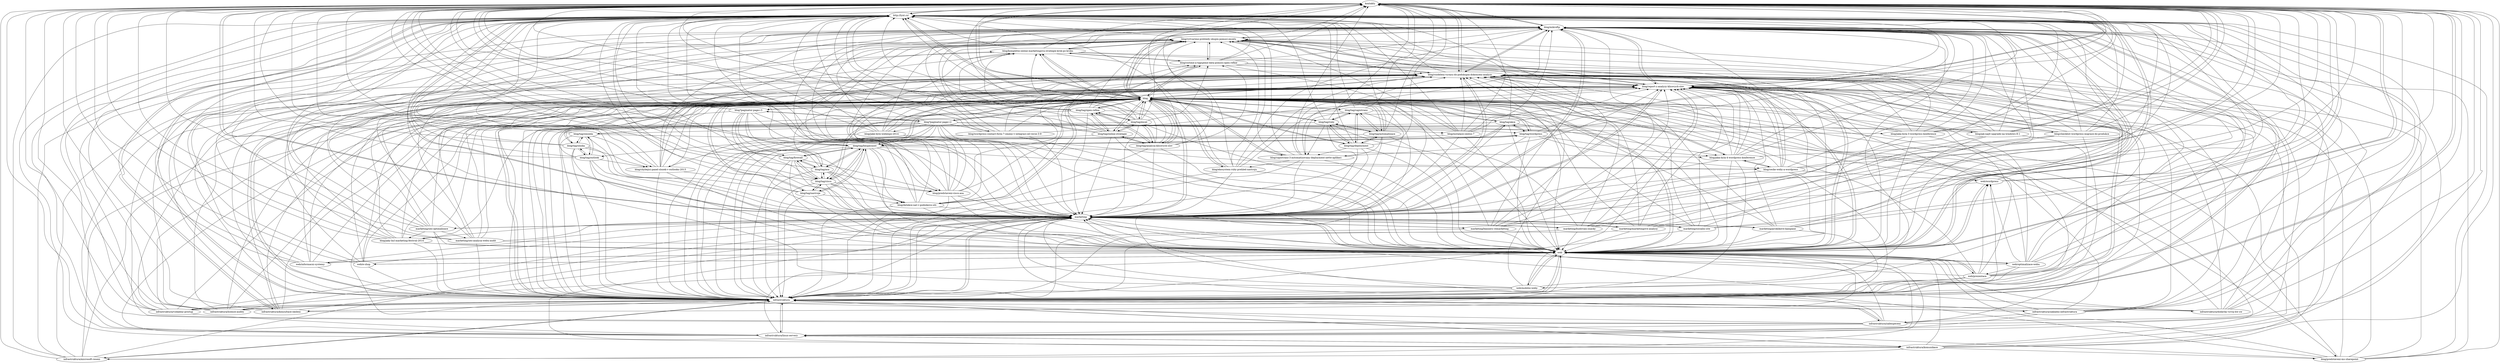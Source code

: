 digraph G
{
  "kontakty" -> "http://lynt.cz/";
  "infrastruktura" -> "http://lynt.cz/";
  "web" -> "http://lynt.cz/";
  "marketing" -> "http://lynt.cz/";
  "blog" -> "http://lynt.cz/";
  "infrastruktura/konzultace-skoleni" -> "http://lynt.cz/";
  "blog/mikroftp" -> "http://lynt.cz/";
  "blog/report-z-analyzy-klicovych-slov" -> "http://lynt.cz/";
  "infrastruktura/linux-servery" -> "http://lynt.cz/";
  "infrastruktura/licence-audity" -> "http://lynt.cz/";
  "infrastruktura/zakladni-infrastruktura" -> "http://lynt.cz/";
  "infrastruktura/komunikace" -> "http://lynt.cz/";
  "infrastruktura/zabezpeceni" -> "http://lynt.cz/";
  "infrastruktura/dodavky-vyvoj-hw-sw" -> "http://lynt.cz/";
  "blog/rozdeleni-vyrazu-do-podskupin-dokonceni-analyzy" -> "http://lynt.cz/";
  "infrastruktura/microsoft-reseni" -> "http://lynt.cz/";
  "web/e-shop" -> "http://lynt.cz/";
  "web/mobilni-weby" -> "http://lynt.cz/";
  "marketing/seo-optimalizace" -> "http://lynt.cz/";
  "blog/tag/capistrano" -> "http://lynt.cz/";
  "blog/tag/open-refine" -> "http://lynt.cz/";
  "infrastruktura/vzdaleny-pristup" -> "http://lynt.cz/";
  "blog/cistime-a-tagujeme-data-pomoci-open-refine" -> "http://lynt.cz/";
  "blog/capistrano-3-automatizovany-deployment-nette-aplikaci" -> "http://lynt.cz/";
  "blog/kompletni-online-marketingova-strategie-krok-po-kroku" -> "http://lynt.cz/";
  "blog?paginator-page=3" -> "http://lynt.cz/";
  "blog/tag/bezpecnost" -> "http://lynt.cz/";
  "marketing/budovani-znacky" -> "http://lynt.cz/";
  "blog/tag/nastroje" -> "http://lynt.cz/";
  "blog/tag/deployment" -> "http://lynt.cz/";
  "web/wordpress" -> "http://lynt.cz/";
  "blog/tag/wordpress" -> "http://lynt.cz/";
  "blog/tag/analyza-klicovych-slov" -> "http://lynt.cz/";
  "marketing/bannery-remarketing" -> "http://lynt.cz/";
  "blog/detekce-nat-v-podnikove-siti" -> "http://lynt.cz/";
  "marketing/proklikove-kampane" -> "http://lynt.cz/";
  "web/informacni-systemy" -> "http://lynt.cz/";
  "blog/tag/automatizace" -> "http://lynt.cz/";
  "blog/ekosystem-ruby-prehled-nastroju" -> "http://lynt.cz/";
  "blog/tag/online-strategie" -> "http://lynt.cz/";
  "blog/vytvarime-prehledy-skupin-pomoci-excelu" -> "http://lynt.cz/";
  "web/optimalizace-webu" -> "http://lynt.cz/";
  "blog/tag/excel" -> "http://lynt.cz/";
  "marketing/socialni-site" -> "http://lynt.cz/";
  "blog/jaka-byla-4-wordpress-konference" -> "http://lynt.cz/";
  "blog/tag/cisco" -> "http://lynt.cz/";
  "blog/tag/asa" -> "http://lynt.cz/";
  "marketing/marketingove-analyzy" -> "http://lynt.cz/";
  "blog/jaky-byl-marketing-festival-2014" -> "http://lynt.cz/";
  "blog/tag/ruby" -> "http://lynt.cz/";
  "blog/predstaveni-cisco-asa" -> "http://lynt.cz/";
  "blog/predstaveni-ms-sharepoint" -> "http://lynt.cz/";
  "blog/tag/firewall" -> "http://lynt.cz/";
  "web/prezentace" -> "http://lynt.cz/";
  "marketing/seo-analyza-webu-audit" -> "http://lynt.cz/";
  "blog/ceske-weby-a-wordpress" -> "http://lynt.cz/";
  "blog?paginator-page=2" -> "http://lynt.cz/";
  "blog/tag/akce" -> "http://lynt.cz/";
  "blog/instalace-centos-7" -> "http://lynt.cz/";
  "blog/tag/outlook" -> "http://lynt.cz/";
  "blog/tag/slozka" -> "http://lynt.cz/";
  "blog/jaka-byla-3-wordpress-konference" -> "http://lynt.cz/";
  "blog/jake-bylo-webexpo-2014" -> "http://lynt.cz/";
  "blog/jak-najit-upgrade-na-windows-8-1" -> "http://lynt.cz/";
  "blog/wordpress-contact-form-7-zmeny-v-integraci-od-verze-3-9" -> "http://lynt.cz/";
  "blog/checklist-wordpress-migrace-do-produkce" -> "http://lynt.cz/";
  "blog/chybejici-panel-slozek-v-outlooku-2013" -> "http://lynt.cz/";
  "blog/tag/zmizela" -> "http://lynt.cz/";
  "http://lynt.cz/" -> "kontakty";
  "infrastruktura" -> "kontakty";
  "web" -> "kontakty";
  "marketing" -> "kontakty";
  "blog" -> "kontakty";
  "infrastruktura/konzultace-skoleni" -> "kontakty";
  "blog/mikroftp" -> "kontakty";
  "blog/report-z-analyzy-klicovych-slov" -> "kontakty";
  "infrastruktura/linux-servery" -> "kontakty";
  "infrastruktura/licence-audity" -> "kontakty";
  "infrastruktura/zakladni-infrastruktura" -> "kontakty";
  "infrastruktura/komunikace" -> "kontakty";
  "infrastruktura/zabezpeceni" -> "kontakty";
  "infrastruktura/dodavky-vyvoj-hw-sw" -> "kontakty";
  "blog/rozdeleni-vyrazu-do-podskupin-dokonceni-analyzy" -> "kontakty";
  "infrastruktura/microsoft-reseni" -> "kontakty";
  "web/e-shop" -> "kontakty";
  "web/mobilni-weby" -> "kontakty";
  "marketing/seo-optimalizace" -> "kontakty";
  "blog/tag/capistrano" -> "kontakty";
  "blog/tag/open-refine" -> "kontakty";
  "infrastruktura/vzdaleny-pristup" -> "kontakty";
  "blog/cistime-a-tagujeme-data-pomoci-open-refine" -> "kontakty";
  "blog/capistrano-3-automatizovany-deployment-nette-aplikaci" -> "kontakty";
  "blog/kompletni-online-marketingova-strategie-krok-po-kroku" -> "kontakty";
  "blog?paginator-page=3" -> "kontakty";
  "blog/tag/bezpecnost" -> "kontakty";
  "marketing/budovani-znacky" -> "kontakty";
  "blog/tag/nastroje" -> "kontakty";
  "blog/tag/deployment" -> "kontakty";
  "web/wordpress" -> "kontakty";
  "blog/tag/wordpress" -> "kontakty";
  "blog/tag/analyza-klicovych-slov" -> "kontakty";
  "marketing/bannery-remarketing" -> "kontakty";
  "blog/detekce-nat-v-podnikove-siti" -> "kontakty";
  "marketing/proklikove-kampane" -> "kontakty";
  "web/informacni-systemy" -> "kontakty";
  "blog/tag/automatizace" -> "kontakty";
  "blog/ekosystem-ruby-prehled-nastroju" -> "kontakty";
  "blog/tag/online-strategie" -> "kontakty";
  "blog/vytvarime-prehledy-skupin-pomoci-excelu" -> "kontakty";
  "web/optimalizace-webu" -> "kontakty";
  "blog/tag/excel" -> "kontakty";
  "marketing/socialni-site" -> "kontakty";
  "blog/jaka-byla-4-wordpress-konference" -> "kontakty";
  "blog/tag/cisco" -> "kontakty";
  "blog/tag/asa" -> "kontakty";
  "marketing/marketingove-analyzy" -> "kontakty";
  "blog/jaky-byl-marketing-festival-2014" -> "kontakty";
  "blog/tag/ruby" -> "kontakty";
  "blog/predstaveni-cisco-asa" -> "kontakty";
  "blog/predstaveni-ms-sharepoint" -> "kontakty";
  "blog/tag/firewall" -> "kontakty";
  "web/prezentace" -> "kontakty";
  "marketing/seo-analyza-webu-audit" -> "kontakty";
  "blog/ceske-weby-a-wordpress" -> "kontakty";
  "blog?paginator-page=2" -> "kontakty";
  "blog/tag/akce" -> "kontakty";
  "blog/instalace-centos-7" -> "kontakty";
  "blog/tag/outlook" -> "kontakty";
  "blog/tag/slozka" -> "kontakty";
  "blog/jaka-byla-3-wordpress-konference" -> "kontakty";
  "blog/jake-bylo-webexpo-2014" -> "kontakty";
  "blog/jak-najit-upgrade-na-windows-8-1" -> "kontakty";
  "blog/wordpress-contact-form-7-zmeny-v-integraci-od-verze-3-9" -> "kontakty";
  "blog/checklist-wordpress-migrace-do-produkce" -> "kontakty";
  "blog/chybejici-panel-slozek-v-outlooku-2013" -> "kontakty";
  "blog/tag/zmizela" -> "kontakty";
  "http://lynt.cz/" -> "infrastruktura";
  "kontakty" -> "infrastruktura";
  "web" -> "infrastruktura";
  "marketing" -> "infrastruktura";
  "blog" -> "infrastruktura";
  "infrastruktura/konzultace-skoleni" -> "infrastruktura";
  "blog/mikroftp" -> "infrastruktura";
  "blog/report-z-analyzy-klicovych-slov" -> "infrastruktura";
  "infrastruktura/linux-servery" -> "infrastruktura";
  "infrastruktura/licence-audity" -> "infrastruktura";
  "infrastruktura/zakladni-infrastruktura" -> "infrastruktura";
  "infrastruktura/komunikace" -> "infrastruktura";
  "infrastruktura/zabezpeceni" -> "infrastruktura";
  "infrastruktura/dodavky-vyvoj-hw-sw" -> "infrastruktura";
  "blog/rozdeleni-vyrazu-do-podskupin-dokonceni-analyzy" -> "infrastruktura";
  "infrastruktura/microsoft-reseni" -> "infrastruktura";
  "web/e-shop" -> "infrastruktura";
  "web/mobilni-weby" -> "infrastruktura";
  "marketing/seo-optimalizace" -> "infrastruktura";
  "blog/tag/capistrano" -> "infrastruktura";
  "blog/tag/open-refine" -> "infrastruktura";
  "infrastruktura/vzdaleny-pristup" -> "infrastruktura";
  "blog/cistime-a-tagujeme-data-pomoci-open-refine" -> "infrastruktura";
  "blog/capistrano-3-automatizovany-deployment-nette-aplikaci" -> "infrastruktura";
  "blog/kompletni-online-marketingova-strategie-krok-po-kroku" -> "infrastruktura";
  "blog?paginator-page=3" -> "infrastruktura";
  "blog/tag/bezpecnost" -> "infrastruktura";
  "marketing/budovani-znacky" -> "infrastruktura";
  "blog/tag/nastroje" -> "infrastruktura";
  "blog/tag/deployment" -> "infrastruktura";
  "web/wordpress" -> "infrastruktura";
  "blog/tag/wordpress" -> "infrastruktura";
  "blog/tag/analyza-klicovych-slov" -> "infrastruktura";
  "marketing/bannery-remarketing" -> "infrastruktura";
  "blog/detekce-nat-v-podnikove-siti" -> "infrastruktura";
  "marketing/proklikove-kampane" -> "infrastruktura";
  "web/informacni-systemy" -> "infrastruktura";
  "blog/tag/automatizace" -> "infrastruktura";
  "blog/ekosystem-ruby-prehled-nastroju" -> "infrastruktura";
  "blog/tag/online-strategie" -> "infrastruktura";
  "blog/vytvarime-prehledy-skupin-pomoci-excelu" -> "infrastruktura";
  "web/optimalizace-webu" -> "infrastruktura";
  "blog/tag/excel" -> "infrastruktura";
  "marketing/socialni-site" -> "infrastruktura";
  "blog/jaka-byla-4-wordpress-konference" -> "infrastruktura";
  "blog/tag/cisco" -> "infrastruktura";
  "blog/tag/asa" -> "infrastruktura";
  "marketing/marketingove-analyzy" -> "infrastruktura";
  "blog/jaky-byl-marketing-festival-2014" -> "infrastruktura";
  "blog/tag/ruby" -> "infrastruktura";
  "blog/predstaveni-cisco-asa" -> "infrastruktura";
  "blog/predstaveni-ms-sharepoint" -> "infrastruktura";
  "blog/tag/firewall" -> "infrastruktura";
  "web/prezentace" -> "infrastruktura";
  "marketing/seo-analyza-webu-audit" -> "infrastruktura";
  "blog/ceske-weby-a-wordpress" -> "infrastruktura";
  "blog?paginator-page=2" -> "infrastruktura";
  "blog/tag/akce" -> "infrastruktura";
  "blog/instalace-centos-7" -> "infrastruktura";
  "blog/tag/outlook" -> "infrastruktura";
  "blog/tag/slozka" -> "infrastruktura";
  "blog/jaka-byla-3-wordpress-konference" -> "infrastruktura";
  "blog/jake-bylo-webexpo-2014" -> "infrastruktura";
  "blog/jak-najit-upgrade-na-windows-8-1" -> "infrastruktura";
  "blog/wordpress-contact-form-7-zmeny-v-integraci-od-verze-3-9" -> "infrastruktura";
  "blog/checklist-wordpress-migrace-do-produkce" -> "infrastruktura";
  "blog/chybejici-panel-slozek-v-outlooku-2013" -> "infrastruktura";
  "blog/tag/zmizela" -> "infrastruktura";
  "http://lynt.cz/" -> "web";
  "kontakty" -> "web";
  "infrastruktura" -> "web";
  "marketing" -> "web";
  "blog" -> "web";
  "infrastruktura/konzultace-skoleni" -> "web";
  "blog/mikroftp" -> "web";
  "blog/report-z-analyzy-klicovych-slov" -> "web";
  "infrastruktura/linux-servery" -> "web";
  "infrastruktura/licence-audity" -> "web";
  "infrastruktura/zakladni-infrastruktura" -> "web";
  "infrastruktura/komunikace" -> "web";
  "infrastruktura/zabezpeceni" -> "web";
  "infrastruktura/dodavky-vyvoj-hw-sw" -> "web";
  "blog/rozdeleni-vyrazu-do-podskupin-dokonceni-analyzy" -> "web";
  "infrastruktura/microsoft-reseni" -> "web";
  "web/e-shop" -> "web";
  "web/mobilni-weby" -> "web";
  "marketing/seo-optimalizace" -> "web";
  "blog/tag/capistrano" -> "web";
  "blog/tag/open-refine" -> "web";
  "infrastruktura/vzdaleny-pristup" -> "web";
  "blog/cistime-a-tagujeme-data-pomoci-open-refine" -> "web";
  "blog/capistrano-3-automatizovany-deployment-nette-aplikaci" -> "web";
  "blog/kompletni-online-marketingova-strategie-krok-po-kroku" -> "web";
  "blog?paginator-page=3" -> "web";
  "blog/tag/bezpecnost" -> "web";
  "marketing/budovani-znacky" -> "web";
  "blog/tag/nastroje" -> "web";
  "blog/tag/deployment" -> "web";
  "web/wordpress" -> "web";
  "blog/tag/wordpress" -> "web";
  "blog/tag/analyza-klicovych-slov" -> "web";
  "marketing/bannery-remarketing" -> "web";
  "blog/detekce-nat-v-podnikove-siti" -> "web";
  "marketing/proklikove-kampane" -> "web";
  "web/informacni-systemy" -> "web";
  "blog/tag/automatizace" -> "web";
  "blog/ekosystem-ruby-prehled-nastroju" -> "web";
  "blog/tag/online-strategie" -> "web";
  "blog/vytvarime-prehledy-skupin-pomoci-excelu" -> "web";
  "web/optimalizace-webu" -> "web";
  "blog/tag/excel" -> "web";
  "marketing/socialni-site" -> "web";
  "blog/jaka-byla-4-wordpress-konference" -> "web";
  "blog/tag/cisco" -> "web";
  "blog/tag/asa" -> "web";
  "marketing/marketingove-analyzy" -> "web";
  "blog/jaky-byl-marketing-festival-2014" -> "web";
  "blog/tag/ruby" -> "web";
  "blog/predstaveni-cisco-asa" -> "web";
  "blog/predstaveni-ms-sharepoint" -> "web";
  "blog/tag/firewall" -> "web";
  "web/prezentace" -> "web";
  "marketing/seo-analyza-webu-audit" -> "web";
  "blog/ceske-weby-a-wordpress" -> "web";
  "blog?paginator-page=2" -> "web";
  "blog/tag/akce" -> "web";
  "blog/instalace-centos-7" -> "web";
  "blog/tag/outlook" -> "web";
  "blog/tag/slozka" -> "web";
  "blog/jaka-byla-3-wordpress-konference" -> "web";
  "blog/jake-bylo-webexpo-2014" -> "web";
  "blog/jak-najit-upgrade-na-windows-8-1" -> "web";
  "blog/wordpress-contact-form-7-zmeny-v-integraci-od-verze-3-9" -> "web";
  "blog/checklist-wordpress-migrace-do-produkce" -> "web";
  "blog/chybejici-panel-slozek-v-outlooku-2013" -> "web";
  "blog/tag/zmizela" -> "web";
  "http://lynt.cz/" -> "marketing";
  "kontakty" -> "marketing";
  "infrastruktura" -> "marketing";
  "web" -> "marketing";
  "blog" -> "marketing";
  "infrastruktura/konzultace-skoleni" -> "marketing";
  "blog/mikroftp" -> "marketing";
  "blog/report-z-analyzy-klicovych-slov" -> "marketing";
  "infrastruktura/linux-servery" -> "marketing";
  "infrastruktura/licence-audity" -> "marketing";
  "infrastruktura/zakladni-infrastruktura" -> "marketing";
  "infrastruktura/komunikace" -> "marketing";
  "infrastruktura/zabezpeceni" -> "marketing";
  "infrastruktura/dodavky-vyvoj-hw-sw" -> "marketing";
  "blog/rozdeleni-vyrazu-do-podskupin-dokonceni-analyzy" -> "marketing";
  "infrastruktura/microsoft-reseni" -> "marketing";
  "web/e-shop" -> "marketing";
  "web/mobilni-weby" -> "marketing";
  "marketing/seo-optimalizace" -> "marketing";
  "blog/tag/capistrano" -> "marketing";
  "blog/tag/open-refine" -> "marketing";
  "infrastruktura/vzdaleny-pristup" -> "marketing";
  "blog/cistime-a-tagujeme-data-pomoci-open-refine" -> "marketing";
  "blog/capistrano-3-automatizovany-deployment-nette-aplikaci" -> "marketing";
  "blog/kompletni-online-marketingova-strategie-krok-po-kroku" -> "marketing";
  "blog?paginator-page=3" -> "marketing";
  "blog/tag/bezpecnost" -> "marketing";
  "marketing/budovani-znacky" -> "marketing";
  "blog/tag/nastroje" -> "marketing";
  "blog/tag/deployment" -> "marketing";
  "web/wordpress" -> "marketing";
  "blog/tag/wordpress" -> "marketing";
  "blog/tag/analyza-klicovych-slov" -> "marketing";
  "marketing/bannery-remarketing" -> "marketing";
  "blog/detekce-nat-v-podnikove-siti" -> "marketing";
  "marketing/proklikove-kampane" -> "marketing";
  "web/informacni-systemy" -> "marketing";
  "blog/tag/automatizace" -> "marketing";
  "blog/ekosystem-ruby-prehled-nastroju" -> "marketing";
  "blog/tag/online-strategie" -> "marketing";
  "blog/vytvarime-prehledy-skupin-pomoci-excelu" -> "marketing";
  "web/optimalizace-webu" -> "marketing";
  "blog/tag/excel" -> "marketing";
  "marketing/socialni-site" -> "marketing";
  "blog/jaka-byla-4-wordpress-konference" -> "marketing";
  "blog/tag/cisco" -> "marketing";
  "blog/tag/asa" -> "marketing";
  "marketing/marketingove-analyzy" -> "marketing";
  "blog/jaky-byl-marketing-festival-2014" -> "marketing";
  "blog/tag/ruby" -> "marketing";
  "blog/predstaveni-cisco-asa" -> "marketing";
  "blog/predstaveni-ms-sharepoint" -> "marketing";
  "blog/tag/firewall" -> "marketing";
  "web/prezentace" -> "marketing";
  "marketing/seo-analyza-webu-audit" -> "marketing";
  "blog/ceske-weby-a-wordpress" -> "marketing";
  "blog?paginator-page=2" -> "marketing";
  "blog/tag/akce" -> "marketing";
  "blog/instalace-centos-7" -> "marketing";
  "blog/tag/outlook" -> "marketing";
  "blog/tag/slozka" -> "marketing";
  "blog/jaka-byla-3-wordpress-konference" -> "marketing";
  "blog/jake-bylo-webexpo-2014" -> "marketing";
  "blog/jak-najit-upgrade-na-windows-8-1" -> "marketing";
  "blog/wordpress-contact-form-7-zmeny-v-integraci-od-verze-3-9" -> "marketing";
  "blog/checklist-wordpress-migrace-do-produkce" -> "marketing";
  "blog/chybejici-panel-slozek-v-outlooku-2013" -> "marketing";
  "blog/tag/zmizela" -> "marketing";
  "http://lynt.cz/" -> "infrastruktura/konzultace-skoleni";
  "infrastruktura" -> "infrastruktura/konzultace-skoleni";
  "http://lynt.cz/" -> "blog";
  "kontakty" -> "blog";
  "infrastruktura" -> "blog";
  "web" -> "blog";
  "marketing" -> "blog";
  "infrastruktura/konzultace-skoleni" -> "blog";
  "blog/mikroftp" -> "blog";
  "blog/report-z-analyzy-klicovych-slov" -> "blog";
  "infrastruktura/linux-servery" -> "blog";
  "infrastruktura/licence-audity" -> "blog";
  "infrastruktura/zakladni-infrastruktura" -> "blog";
  "infrastruktura/komunikace" -> "blog";
  "infrastruktura/zabezpeceni" -> "blog";
  "infrastruktura/dodavky-vyvoj-hw-sw" -> "blog";
  "blog/rozdeleni-vyrazu-do-podskupin-dokonceni-analyzy" -> "blog";
  "infrastruktura/microsoft-reseni" -> "blog";
  "web/e-shop" -> "blog";
  "web/mobilni-weby" -> "blog";
  "marketing/seo-optimalizace" -> "blog";
  "blog/tag/capistrano" -> "blog";
  "blog/tag/open-refine" -> "blog";
  "infrastruktura/vzdaleny-pristup" -> "blog";
  "blog/cistime-a-tagujeme-data-pomoci-open-refine" -> "blog";
  "blog/capistrano-3-automatizovany-deployment-nette-aplikaci" -> "blog";
  "blog/kompletni-online-marketingova-strategie-krok-po-kroku" -> "blog";
  "blog?paginator-page=3" -> "blog";
  "blog/tag/bezpecnost" -> "blog";
  "marketing/budovani-znacky" -> "blog";
  "blog/tag/nastroje" -> "blog";
  "blog/tag/deployment" -> "blog";
  "web/wordpress" -> "blog";
  "blog/tag/wordpress" -> "blog";
  "blog/tag/analyza-klicovych-slov" -> "blog";
  "marketing/bannery-remarketing" -> "blog";
  "blog/detekce-nat-v-podnikove-siti" -> "blog";
  "marketing/proklikove-kampane" -> "blog";
  "web/informacni-systemy" -> "blog";
  "blog/tag/automatizace" -> "blog";
  "blog/ekosystem-ruby-prehled-nastroju" -> "blog";
  "blog/tag/online-strategie" -> "blog";
  "blog/vytvarime-prehledy-skupin-pomoci-excelu" -> "blog";
  "web/optimalizace-webu" -> "blog";
  "blog/tag/excel" -> "blog";
  "marketing/socialni-site" -> "blog";
  "blog/jaka-byla-4-wordpress-konference" -> "blog";
  "blog/tag/cisco" -> "blog";
  "blog/tag/asa" -> "blog";
  "marketing/marketingove-analyzy" -> "blog";
  "blog/jaky-byl-marketing-festival-2014" -> "blog";
  "blog/tag/ruby" -> "blog";
  "blog/predstaveni-cisco-asa" -> "blog";
  "blog/predstaveni-ms-sharepoint" -> "blog";
  "blog/tag/firewall" -> "blog";
  "web/prezentace" -> "blog";
  "marketing/seo-analyza-webu-audit" -> "blog";
  "blog/ceske-weby-a-wordpress" -> "blog";
  "blog?paginator-page=2" -> "blog";
  "blog/tag/akce" -> "blog";
  "blog/instalace-centos-7" -> "blog";
  "blog/tag/outlook" -> "blog";
  "blog/tag/slozka" -> "blog";
  "blog/jaka-byla-3-wordpress-konference" -> "blog";
  "blog/jake-bylo-webexpo-2014" -> "blog";
  "blog/jak-najit-upgrade-na-windows-8-1" -> "blog";
  "blog/wordpress-contact-form-7-zmeny-v-integraci-od-verze-3-9" -> "blog";
  "blog/checklist-wordpress-migrace-do-produkce" -> "blog";
  "blog/chybejici-panel-slozek-v-outlooku-2013" -> "blog";
  "blog/tag/zmizela" -> "blog";
  "http://lynt.cz/" -> "blog/mikroftp";
  "kontakty" -> "blog/mikroftp";
  "infrastruktura" -> "blog/mikroftp";
  "web" -> "blog/mikroftp";
  "marketing" -> "blog/mikroftp";
  "blog" -> "blog/mikroftp";
  "infrastruktura/konzultace-skoleni" -> "blog/mikroftp";
  "blog/report-z-analyzy-klicovych-slov" -> "blog/mikroftp";
  "infrastruktura/linux-servery" -> "blog/mikroftp";
  "infrastruktura/licence-audity" -> "blog/mikroftp";
  "infrastruktura/zakladni-infrastruktura" -> "blog/mikroftp";
  "infrastruktura/komunikace" -> "blog/mikroftp";
  "infrastruktura/zabezpeceni" -> "blog/mikroftp";
  "infrastruktura/dodavky-vyvoj-hw-sw" -> "blog/mikroftp";
  "blog/rozdeleni-vyrazu-do-podskupin-dokonceni-analyzy" -> "blog/mikroftp";
  "infrastruktura/microsoft-reseni" -> "blog/mikroftp";
  "web/e-shop" -> "blog/mikroftp";
  "web/mobilni-weby" -> "blog/mikroftp";
  "marketing/seo-optimalizace" -> "blog/mikroftp";
  "infrastruktura/vzdaleny-pristup" -> "blog/mikroftp";
  "blog/cistime-a-tagujeme-data-pomoci-open-refine" -> "blog/mikroftp";
  "blog/capistrano-3-automatizovany-deployment-nette-aplikaci" -> "blog/mikroftp";
  "blog/kompletni-online-marketingova-strategie-krok-po-kroku" -> "blog/mikroftp";
  "marketing/budovani-znacky" -> "blog/mikroftp";
  "web/wordpress" -> "blog/mikroftp";
  "marketing/bannery-remarketing" -> "blog/mikroftp";
  "blog/detekce-nat-v-podnikove-siti" -> "blog/mikroftp";
  "marketing/proklikove-kampane" -> "blog/mikroftp";
  "web/informacni-systemy" -> "blog/mikroftp";
  "blog/ekosystem-ruby-prehled-nastroju" -> "blog/mikroftp";
  "blog/vytvarime-prehledy-skupin-pomoci-excelu" -> "blog/mikroftp";
  "web/optimalizace-webu" -> "blog/mikroftp";
  "marketing/socialni-site" -> "blog/mikroftp";
  "blog/jaka-byla-4-wordpress-konference" -> "blog/mikroftp";
  "marketing/marketingove-analyzy" -> "blog/mikroftp";
  "blog/jaky-byl-marketing-festival-2014" -> "blog/mikroftp";
  "blog/predstaveni-cisco-asa" -> "blog/mikroftp";
  "blog/predstaveni-ms-sharepoint" -> "blog/mikroftp";
  "web/prezentace" -> "blog/mikroftp";
  "marketing/seo-analyza-webu-audit" -> "blog/mikroftp";
  "blog/ceske-weby-a-wordpress" -> "blog/mikroftp";
  "blog/instalace-centos-7" -> "blog/mikroftp";
  "blog/jaka-byla-3-wordpress-konference" -> "blog/mikroftp";
  "blog/jake-bylo-webexpo-2014" -> "blog/mikroftp";
  "blog/jak-najit-upgrade-na-windows-8-1" -> "blog/mikroftp";
  "blog/wordpress-contact-form-7-zmeny-v-integraci-od-verze-3-9" -> "blog/mikroftp";
  "blog/checklist-wordpress-migrace-do-produkce" -> "blog/mikroftp";
  "blog/chybejici-panel-slozek-v-outlooku-2013" -> "blog/mikroftp";
  "kontakty" -> "blog/report-z-analyzy-klicovych-slov";
  "infrastruktura" -> "blog/report-z-analyzy-klicovych-slov";
  "web" -> "blog/report-z-analyzy-klicovych-slov";
  "marketing" -> "blog/report-z-analyzy-klicovych-slov";
  "blog" -> "blog/report-z-analyzy-klicovych-slov";
  "infrastruktura/konzultace-skoleni" -> "blog/report-z-analyzy-klicovych-slov";
  "blog/mikroftp" -> "blog/report-z-analyzy-klicovych-slov";
  "infrastruktura/linux-servery" -> "blog/report-z-analyzy-klicovych-slov";
  "infrastruktura/licence-audity" -> "blog/report-z-analyzy-klicovych-slov";
  "infrastruktura/zakladni-infrastruktura" -> "blog/report-z-analyzy-klicovych-slov";
  "infrastruktura/komunikace" -> "blog/report-z-analyzy-klicovych-slov";
  "infrastruktura/zabezpeceni" -> "blog/report-z-analyzy-klicovych-slov";
  "infrastruktura/dodavky-vyvoj-hw-sw" -> "blog/report-z-analyzy-klicovych-slov";
  "blog/rozdeleni-vyrazu-do-podskupin-dokonceni-analyzy" -> "blog/report-z-analyzy-klicovych-slov";
  "infrastruktura/microsoft-reseni" -> "blog/report-z-analyzy-klicovych-slov";
  "web/e-shop" -> "blog/report-z-analyzy-klicovych-slov";
  "web/mobilni-weby" -> "blog/report-z-analyzy-klicovych-slov";
  "marketing/seo-optimalizace" -> "blog/report-z-analyzy-klicovych-slov";
  "infrastruktura/vzdaleny-pristup" -> "blog/report-z-analyzy-klicovych-slov";
  "blog/cistime-a-tagujeme-data-pomoci-open-refine" -> "blog/report-z-analyzy-klicovych-slov";
  "blog/capistrano-3-automatizovany-deployment-nette-aplikaci" -> "blog/report-z-analyzy-klicovych-slov";
  "blog/kompletni-online-marketingova-strategie-krok-po-kroku" -> "blog/report-z-analyzy-klicovych-slov";
  "marketing/budovani-znacky" -> "blog/report-z-analyzy-klicovych-slov";
  "web/wordpress" -> "blog/report-z-analyzy-klicovych-slov";
  "marketing/bannery-remarketing" -> "blog/report-z-analyzy-klicovych-slov";
  "blog/detekce-nat-v-podnikove-siti" -> "blog/report-z-analyzy-klicovych-slov";
  "marketing/proklikove-kampane" -> "blog/report-z-analyzy-klicovych-slov";
  "web/informacni-systemy" -> "blog/report-z-analyzy-klicovych-slov";
  "blog/ekosystem-ruby-prehled-nastroju" -> "blog/report-z-analyzy-klicovych-slov";
  "blog/vytvarime-prehledy-skupin-pomoci-excelu" -> "blog/report-z-analyzy-klicovych-slov";
  "web/optimalizace-webu" -> "blog/report-z-analyzy-klicovych-slov";
  "marketing/socialni-site" -> "blog/report-z-analyzy-klicovych-slov";
  "blog/jaka-byla-4-wordpress-konference" -> "blog/report-z-analyzy-klicovych-slov";
  "marketing/marketingove-analyzy" -> "blog/report-z-analyzy-klicovych-slov";
  "blog/jaky-byl-marketing-festival-2014" -> "blog/report-z-analyzy-klicovych-slov";
  "blog/predstaveni-cisco-asa" -> "blog/report-z-analyzy-klicovych-slov";
  "blog/predstaveni-ms-sharepoint" -> "blog/report-z-analyzy-klicovych-slov";
  "web/prezentace" -> "blog/report-z-analyzy-klicovych-slov";
  "marketing/seo-analyza-webu-audit" -> "blog/report-z-analyzy-klicovych-slov";
  "blog/ceske-weby-a-wordpress" -> "blog/report-z-analyzy-klicovych-slov";
  "blog/instalace-centos-7" -> "blog/report-z-analyzy-klicovych-slov";
  "blog/jaka-byla-3-wordpress-konference" -> "blog/report-z-analyzy-klicovych-slov";
  "blog/jake-bylo-webexpo-2014" -> "blog/report-z-analyzy-klicovych-slov";
  "blog/jak-najit-upgrade-na-windows-8-1" -> "blog/report-z-analyzy-klicovych-slov";
  "blog/wordpress-contact-form-7-zmeny-v-integraci-od-verze-3-9" -> "blog/report-z-analyzy-klicovych-slov";
  "blog/checklist-wordpress-migrace-do-produkce" -> "blog/report-z-analyzy-klicovych-slov";
  "blog/chybejici-panel-slozek-v-outlooku-2013" -> "blog/report-z-analyzy-klicovych-slov";
  "kontakty" -> "blog/rozdeleni-vyrazu-do-podskupin-dokonceni-analyzy";
  "infrastruktura" -> "blog/rozdeleni-vyrazu-do-podskupin-dokonceni-analyzy";
  "web" -> "blog/rozdeleni-vyrazu-do-podskupin-dokonceni-analyzy";
  "marketing" -> "blog/rozdeleni-vyrazu-do-podskupin-dokonceni-analyzy";
  "blog" -> "blog/rozdeleni-vyrazu-do-podskupin-dokonceni-analyzy";
  "infrastruktura/konzultace-skoleni" -> "blog/rozdeleni-vyrazu-do-podskupin-dokonceni-analyzy";
  "blog/mikroftp" -> "blog/rozdeleni-vyrazu-do-podskupin-dokonceni-analyzy";
  "blog/report-z-analyzy-klicovych-slov" -> "blog/rozdeleni-vyrazu-do-podskupin-dokonceni-analyzy";
  "infrastruktura/linux-servery" -> "blog/rozdeleni-vyrazu-do-podskupin-dokonceni-analyzy";
  "infrastruktura/licence-audity" -> "blog/rozdeleni-vyrazu-do-podskupin-dokonceni-analyzy";
  "infrastruktura/zakladni-infrastruktura" -> "blog/rozdeleni-vyrazu-do-podskupin-dokonceni-analyzy";
  "infrastruktura/komunikace" -> "blog/rozdeleni-vyrazu-do-podskupin-dokonceni-analyzy";
  "infrastruktura/zabezpeceni" -> "blog/rozdeleni-vyrazu-do-podskupin-dokonceni-analyzy";
  "infrastruktura/dodavky-vyvoj-hw-sw" -> "blog/rozdeleni-vyrazu-do-podskupin-dokonceni-analyzy";
  "infrastruktura/microsoft-reseni" -> "blog/rozdeleni-vyrazu-do-podskupin-dokonceni-analyzy";
  "web/e-shop" -> "blog/rozdeleni-vyrazu-do-podskupin-dokonceni-analyzy";
  "web/mobilni-weby" -> "blog/rozdeleni-vyrazu-do-podskupin-dokonceni-analyzy";
  "marketing/seo-optimalizace" -> "blog/rozdeleni-vyrazu-do-podskupin-dokonceni-analyzy";
  "infrastruktura/vzdaleny-pristup" -> "blog/rozdeleni-vyrazu-do-podskupin-dokonceni-analyzy";
  "blog/cistime-a-tagujeme-data-pomoci-open-refine" -> "blog/rozdeleni-vyrazu-do-podskupin-dokonceni-analyzy";
  "blog/capistrano-3-automatizovany-deployment-nette-aplikaci" -> "blog/rozdeleni-vyrazu-do-podskupin-dokonceni-analyzy";
  "blog/kompletni-online-marketingova-strategie-krok-po-kroku" -> "blog/rozdeleni-vyrazu-do-podskupin-dokonceni-analyzy";
  "marketing/budovani-znacky" -> "blog/rozdeleni-vyrazu-do-podskupin-dokonceni-analyzy";
  "web/wordpress" -> "blog/rozdeleni-vyrazu-do-podskupin-dokonceni-analyzy";
  "marketing/bannery-remarketing" -> "blog/rozdeleni-vyrazu-do-podskupin-dokonceni-analyzy";
  "blog/detekce-nat-v-podnikove-siti" -> "blog/rozdeleni-vyrazu-do-podskupin-dokonceni-analyzy";
  "marketing/proklikove-kampane" -> "blog/rozdeleni-vyrazu-do-podskupin-dokonceni-analyzy";
  "web/informacni-systemy" -> "blog/rozdeleni-vyrazu-do-podskupin-dokonceni-analyzy";
  "blog/ekosystem-ruby-prehled-nastroju" -> "blog/rozdeleni-vyrazu-do-podskupin-dokonceni-analyzy";
  "blog/vytvarime-prehledy-skupin-pomoci-excelu" -> "blog/rozdeleni-vyrazu-do-podskupin-dokonceni-analyzy";
  "web/optimalizace-webu" -> "blog/rozdeleni-vyrazu-do-podskupin-dokonceni-analyzy";
  "marketing/socialni-site" -> "blog/rozdeleni-vyrazu-do-podskupin-dokonceni-analyzy";
  "blog/jaka-byla-4-wordpress-konference" -> "blog/rozdeleni-vyrazu-do-podskupin-dokonceni-analyzy";
  "marketing/marketingove-analyzy" -> "blog/rozdeleni-vyrazu-do-podskupin-dokonceni-analyzy";
  "blog/jaky-byl-marketing-festival-2014" -> "blog/rozdeleni-vyrazu-do-podskupin-dokonceni-analyzy";
  "blog/predstaveni-cisco-asa" -> "blog/rozdeleni-vyrazu-do-podskupin-dokonceni-analyzy";
  "blog/predstaveni-ms-sharepoint" -> "blog/rozdeleni-vyrazu-do-podskupin-dokonceni-analyzy";
  "web/prezentace" -> "blog/rozdeleni-vyrazu-do-podskupin-dokonceni-analyzy";
  "marketing/seo-analyza-webu-audit" -> "blog/rozdeleni-vyrazu-do-podskupin-dokonceni-analyzy";
  "blog/ceske-weby-a-wordpress" -> "blog/rozdeleni-vyrazu-do-podskupin-dokonceni-analyzy";
  "blog/instalace-centos-7" -> "blog/rozdeleni-vyrazu-do-podskupin-dokonceni-analyzy";
  "blog/jaka-byla-3-wordpress-konference" -> "blog/rozdeleni-vyrazu-do-podskupin-dokonceni-analyzy";
  "blog/jake-bylo-webexpo-2014" -> "blog/rozdeleni-vyrazu-do-podskupin-dokonceni-analyzy";
  "blog/jak-najit-upgrade-na-windows-8-1" -> "blog/rozdeleni-vyrazu-do-podskupin-dokonceni-analyzy";
  "blog/wordpress-contact-form-7-zmeny-v-integraci-od-verze-3-9" -> "blog/rozdeleni-vyrazu-do-podskupin-dokonceni-analyzy";
  "blog/checklist-wordpress-migrace-do-produkce" -> "blog/rozdeleni-vyrazu-do-podskupin-dokonceni-analyzy";
  "blog/chybejici-panel-slozek-v-outlooku-2013" -> "blog/rozdeleni-vyrazu-do-podskupin-dokonceni-analyzy";
  "infrastruktura" -> "infrastruktura/zabezpeceni";
  "infrastruktura/zakladni-infrastruktura" -> "infrastruktura/zabezpeceni";
  "infrastruktura" -> "infrastruktura/komunikace";
  "infrastruktura/linux-servery" -> "infrastruktura/komunikace";
  "infrastruktura" -> "infrastruktura/vzdaleny-pristup";
  "infrastruktura" -> "infrastruktura/zakladni-infrastruktura";
  "infrastruktura" -> "infrastruktura/linux-servery";
  "infrastruktura/zakladni-infrastruktura" -> "infrastruktura/linux-servery";
  "infrastruktura/komunikace" -> "infrastruktura/linux-servery";
  "infrastruktura/zabezpeceni" -> "infrastruktura/linux-servery";
  "infrastruktura/vzdaleny-pristup" -> "infrastruktura/linux-servery";
  "infrastruktura" -> "infrastruktura/microsoft-reseni";
  "infrastruktura/komunikace" -> "infrastruktura/microsoft-reseni";
  "infrastruktura" -> "infrastruktura/licence-audity";
  "infrastruktura" -> "infrastruktura/dodavky-vyvoj-hw-sw";
  "web" -> "web/prezentace";
  "web/optimalizace-webu" -> "web/prezentace";
  "web" -> "web/e-shop";
  "web" -> "web/mobilni-weby";
  "web/prezentace" -> "web/mobilni-weby";
  "web" -> "web/wordpress";
  "web/optimalizace-webu" -> "web/wordpress";
  "web/prezentace" -> "web/wordpress";
  "blog/ceske-weby-a-wordpress" -> "web/wordpress";
  "web" -> "web/informacni-systemy";
  "web" -> "web/optimalizace-webu";
  "marketing" -> "marketing/seo-optimalizace";
  "marketing" -> "marketing/proklikove-kampane";
  "marketing" -> "marketing/socialni-site";
  "marketing" -> "marketing/bannery-remarketing";
  "marketing" -> "marketing/marketingove-analyzy";
  "marketing" -> "marketing/budovani-znacky";
  "blog" -> "blog/vytvarime-prehledy-skupin-pomoci-excelu";
  "blog/mikroftp" -> "blog/vytvarime-prehledy-skupin-pomoci-excelu";
  "blog/report-z-analyzy-klicovych-slov" -> "blog/vytvarime-prehledy-skupin-pomoci-excelu";
  "blog/rozdeleni-vyrazu-do-podskupin-dokonceni-analyzy" -> "blog/vytvarime-prehledy-skupin-pomoci-excelu";
  "blog/tag/open-refine" -> "blog/vytvarime-prehledy-skupin-pomoci-excelu";
  "blog/cistime-a-tagujeme-data-pomoci-open-refine" -> "blog/vytvarime-prehledy-skupin-pomoci-excelu";
  "blog/capistrano-3-automatizovany-deployment-nette-aplikaci" -> "blog/vytvarime-prehledy-skupin-pomoci-excelu";
  "blog/kompletni-online-marketingova-strategie-krok-po-kroku" -> "blog/vytvarime-prehledy-skupin-pomoci-excelu";
  "blog/tag/analyza-klicovych-slov" -> "blog/vytvarime-prehledy-skupin-pomoci-excelu";
  "blog/detekce-nat-v-podnikove-siti" -> "blog/vytvarime-prehledy-skupin-pomoci-excelu";
  "blog/ekosystem-ruby-prehled-nastroju" -> "blog/vytvarime-prehledy-skupin-pomoci-excelu";
  "blog/tag/online-strategie" -> "blog/vytvarime-prehledy-skupin-pomoci-excelu";
  "blog/tag/excel" -> "blog/vytvarime-prehledy-skupin-pomoci-excelu";
  "blog/jaka-byla-4-wordpress-konference" -> "blog/vytvarime-prehledy-skupin-pomoci-excelu";
  "blog/jaky-byl-marketing-festival-2014" -> "blog/vytvarime-prehledy-skupin-pomoci-excelu";
  "blog/predstaveni-cisco-asa" -> "blog/vytvarime-prehledy-skupin-pomoci-excelu";
  "blog/predstaveni-ms-sharepoint" -> "blog/vytvarime-prehledy-skupin-pomoci-excelu";
  "blog/ceske-weby-a-wordpress" -> "blog/vytvarime-prehledy-skupin-pomoci-excelu";
  "blog/instalace-centos-7" -> "blog/vytvarime-prehledy-skupin-pomoci-excelu";
  "blog/jaka-byla-3-wordpress-konference" -> "blog/vytvarime-prehledy-skupin-pomoci-excelu";
  "blog/jake-bylo-webexpo-2014" -> "blog/vytvarime-prehledy-skupin-pomoci-excelu";
  "blog/jak-najit-upgrade-na-windows-8-1" -> "blog/vytvarime-prehledy-skupin-pomoci-excelu";
  "blog/wordpress-contact-form-7-zmeny-v-integraci-od-verze-3-9" -> "blog/vytvarime-prehledy-skupin-pomoci-excelu";
  "blog/checklist-wordpress-migrace-do-produkce" -> "blog/vytvarime-prehledy-skupin-pomoci-excelu";
  "blog/chybejici-panel-slozek-v-outlooku-2013" -> "blog/vytvarime-prehledy-skupin-pomoci-excelu";
  "blog" -> "blog/kompletni-online-marketingova-strategie-krok-po-kroku";
  "marketing/seo-optimalizace" -> "blog/kompletni-online-marketingova-strategie-krok-po-kroku";
  "blog/tag/open-refine" -> "blog/kompletni-online-marketingova-strategie-krok-po-kroku";
  "blog/cistime-a-tagujeme-data-pomoci-open-refine" -> "blog/kompletni-online-marketingova-strategie-krok-po-kroku";
  "blog/tag/analyza-klicovych-slov" -> "blog/kompletni-online-marketingova-strategie-krok-po-kroku";
  "blog/tag/online-strategie" -> "blog/kompletni-online-marketingova-strategie-krok-po-kroku";
  "blog/vytvarime-prehledy-skupin-pomoci-excelu" -> "blog/kompletni-online-marketingova-strategie-krok-po-kroku";
  "blog/tag/excel" -> "blog/kompletni-online-marketingova-strategie-krok-po-kroku";
  "marketing/seo-analyza-webu-audit" -> "blog/kompletni-online-marketingova-strategie-krok-po-kroku";
  "blog" -> "blog/cistime-a-tagujeme-data-pomoci-open-refine";
  "blog/tag/open-refine" -> "blog/cistime-a-tagujeme-data-pomoci-open-refine";
  "blog/kompletni-online-marketingova-strategie-krok-po-kroku" -> "blog/cistime-a-tagujeme-data-pomoci-open-refine";
  "blog/tag/analyza-klicovych-slov" -> "blog/cistime-a-tagujeme-data-pomoci-open-refine";
  "blog/tag/online-strategie" -> "blog/cistime-a-tagujeme-data-pomoci-open-refine";
  "blog/vytvarime-prehledy-skupin-pomoci-excelu" -> "blog/cistime-a-tagujeme-data-pomoci-open-refine";
  "blog/tag/excel" -> "blog/cistime-a-tagujeme-data-pomoci-open-refine";
  "blog" -> "blog/tag/open-refine";
  "blog/tag/analyza-klicovych-slov" -> "blog/tag/open-refine";
  "blog/tag/online-strategie" -> "blog/tag/open-refine";
  "blog/tag/excel" -> "blog/tag/open-refine";
  "blog" -> "blog/tag/analyza-klicovych-slov";
  "blog/tag/open-refine" -> "blog/tag/analyza-klicovych-slov";
  "blog/tag/online-strategie" -> "blog/tag/analyza-klicovych-slov";
  "blog/tag/excel" -> "blog/tag/analyza-klicovych-slov";
  "blog" -> "blog/tag/online-strategie";
  "blog/tag/open-refine" -> "blog/tag/online-strategie";
  "blog/tag/analyza-klicovych-slov" -> "blog/tag/online-strategie";
  "blog/tag/excel" -> "blog/tag/online-strategie";
  "blog" -> "blog/capistrano-3-automatizovany-deployment-nette-aplikaci";
  "blog/tag/capistrano" -> "blog/capistrano-3-automatizovany-deployment-nette-aplikaci";
  "blog/tag/deployment" -> "blog/capistrano-3-automatizovany-deployment-nette-aplikaci";
  "blog/tag/automatizace" -> "blog/capistrano-3-automatizovany-deployment-nette-aplikaci";
  "blog/tag/ruby" -> "blog/capistrano-3-automatizovany-deployment-nette-aplikaci";
  "blog" -> "blog/tag/ruby";
  "blog/tag/capistrano" -> "blog/tag/ruby";
  "blog/tag/deployment" -> "blog/tag/ruby";
  "blog/tag/automatizace" -> "blog/tag/ruby";
  "blog" -> "blog/tag/capistrano";
  "blog/tag/deployment" -> "blog/tag/capistrano";
  "blog/tag/automatizace" -> "blog/tag/capistrano";
  "blog/tag/ruby" -> "blog/tag/capistrano";
  "blog" -> "blog/tag/deployment";
  "blog/tag/capistrano" -> "blog/tag/deployment";
  "blog/tag/automatizace" -> "blog/tag/deployment";
  "blog/tag/ruby" -> "blog/tag/deployment";
  "blog" -> "blog/tag/automatizace";
  "blog/tag/capistrano" -> "blog/tag/automatizace";
  "blog/tag/deployment" -> "blog/tag/automatizace";
  "blog/tag/ruby" -> "blog/tag/automatizace";
  "blog" -> "blog/tag/excel";
  "blog/tag/open-refine" -> "blog/tag/excel";
  "blog/tag/analyza-klicovych-slov" -> "blog/tag/excel";
  "blog/tag/online-strategie" -> "blog/tag/excel";
  "blog" -> "blog/jaka-byla-4-wordpress-konference";
  "blog/tag/bezpecnost" -> "blog/jaka-byla-4-wordpress-konference";
  "blog/tag/wordpress" -> "blog/jaka-byla-4-wordpress-konference";
  "blog/ceske-weby-a-wordpress" -> "blog/jaka-byla-4-wordpress-konference";
  "blog/tag/akce" -> "blog/jaka-byla-4-wordpress-konference";
  "blog" -> "blog/tag/bezpecnost";
  "blog?paginator-page=3" -> "blog/tag/bezpecnost";
  "blog/tag/nastroje" -> "blog/tag/bezpecnost";
  "blog/tag/wordpress" -> "blog/tag/bezpecnost";
  "blog/tag/cisco" -> "blog/tag/bezpecnost";
  "blog/tag/asa" -> "blog/tag/bezpecnost";
  "blog/tag/firewall" -> "blog/tag/bezpecnost";
  "blog?paginator-page=2" -> "blog/tag/bezpecnost";
  "blog/tag/akce" -> "blog/tag/bezpecnost";
  "blog" -> "blog/tag/wordpress";
  "blog/tag/bezpecnost" -> "blog/tag/wordpress";
  "blog?paginator-page=2" -> "blog/tag/wordpress";
  "blog/tag/akce" -> "blog/tag/wordpress";
  "blog" -> "blog/tag/akce";
  "blog/tag/bezpecnost" -> "blog/tag/akce";
  "blog/tag/wordpress" -> "blog/tag/akce";
  "blog" -> "blog/ekosystem-ruby-prehled-nastroju";
  "blog/capistrano-3-automatizovany-deployment-nette-aplikaci" -> "blog/ekosystem-ruby-prehled-nastroju";
  "blog" -> "blog/detekce-nat-v-podnikove-siti";
  "blog/tag/bezpecnost" -> "blog/detekce-nat-v-podnikove-siti";
  "blog/tag/nastroje" -> "blog/detekce-nat-v-podnikove-siti";
  "blog/tag/cisco" -> "blog/detekce-nat-v-podnikove-siti";
  "blog" -> "blog/tag/cisco";
  "blog?paginator-page=3" -> "blog/tag/cisco";
  "blog/tag/bezpecnost" -> "blog/tag/cisco";
  "blog/tag/nastroje" -> "blog/tag/cisco";
  "blog/tag/asa" -> "blog/tag/cisco";
  "blog/tag/firewall" -> "blog/tag/cisco";
  "blog" -> "blog/tag/nastroje";
  "blog/tag/bezpecnost" -> "blog/tag/nastroje";
  "blog/tag/cisco" -> "blog/tag/nastroje";
  "blog" -> "blog?paginator-page=2";
  "blog?paginator-page=3" -> "blog?paginator-page=2";
  "blog" -> "blog?paginator-page=3";
  "blog?paginator-page=2" -> "blog?paginator-page=3";
  "infrastruktura/komunikace" -> "blog/predstaveni-ms-sharepoint";
  "blog?paginator-page=2" -> "blog/predstaveni-ms-sharepoint";
  "marketing/seo-optimalizace" -> "marketing/seo-analyza-webu-audit";
  "marketing/seo-optimalizace" -> "blog/jaky-byl-marketing-festival-2014";
  "blog?paginator-page=2" -> "blog/jaky-byl-marketing-festival-2014";
  "blog?paginator-page=3" -> "blog/predstaveni-cisco-asa";
  "blog/tag/bezpecnost" -> "blog/predstaveni-cisco-asa";
  "blog/tag/cisco" -> "blog/predstaveni-cisco-asa";
  "blog/tag/asa" -> "blog/predstaveni-cisco-asa";
  "blog/tag/firewall" -> "blog/predstaveni-cisco-asa";
  "blog?paginator-page=3" -> "blog/tag/asa";
  "blog/tag/bezpecnost" -> "blog/tag/asa";
  "blog/tag/cisco" -> "blog/tag/asa";
  "blog/tag/firewall" -> "blog/tag/asa";
  "blog?paginator-page=3" -> "blog/tag/firewall";
  "blog/tag/bezpecnost" -> "blog/tag/firewall";
  "blog/tag/cisco" -> "blog/tag/firewall";
  "blog/tag/asa" -> "blog/tag/firewall";
  "blog/tag/bezpecnost" -> "blog/ceske-weby-a-wordpress";
  "blog/tag/wordpress" -> "blog/ceske-weby-a-wordpress";
  "blog/jaka-byla-4-wordpress-konference" -> "blog/ceske-weby-a-wordpress";
  "blog?paginator-page=2" -> "blog/ceske-weby-a-wordpress";
  "blog?paginator-page=2" -> "blog/jaka-byla-3-wordpress-konference";
  "blog?paginator-page=2" -> "blog/jake-bylo-webexpo-2014";
  "blog?paginator-page=2" -> "blog/instalace-centos-7";
  "blog?paginator-page=2" -> "blog/wordpress-contact-form-7-zmeny-v-integraci-od-verze-3-9";
  "blog?paginator-page=2" -> "blog/checklist-wordpress-migrace-do-produkce";
  "blog?paginator-page=2" -> "blog/jak-najit-upgrade-na-windows-8-1";
  "blog?paginator-page=2" -> "blog/chybejici-panel-slozek-v-outlooku-2013";
  "blog/tag/outlook" -> "blog/chybejici-panel-slozek-v-outlooku-2013";
  "blog/tag/slozka" -> "blog/chybejici-panel-slozek-v-outlooku-2013";
  "blog/tag/zmizela" -> "blog/chybejici-panel-slozek-v-outlooku-2013";
  "blog?paginator-page=2" -> "blog/tag/outlook";
  "blog/tag/slozka" -> "blog/tag/outlook";
  "blog/tag/zmizela" -> "blog/tag/outlook";
  "blog?paginator-page=2" -> "blog/tag/slozka";
  "blog/tag/outlook" -> "blog/tag/slozka";
  "blog/tag/zmizela" -> "blog/tag/slozka";
  "blog?paginator-page=2" -> "blog/tag/zmizela";
  "blog/tag/outlook" -> "blog/tag/zmizela";
  "blog/tag/slozka" -> "blog/tag/zmizela";
}
